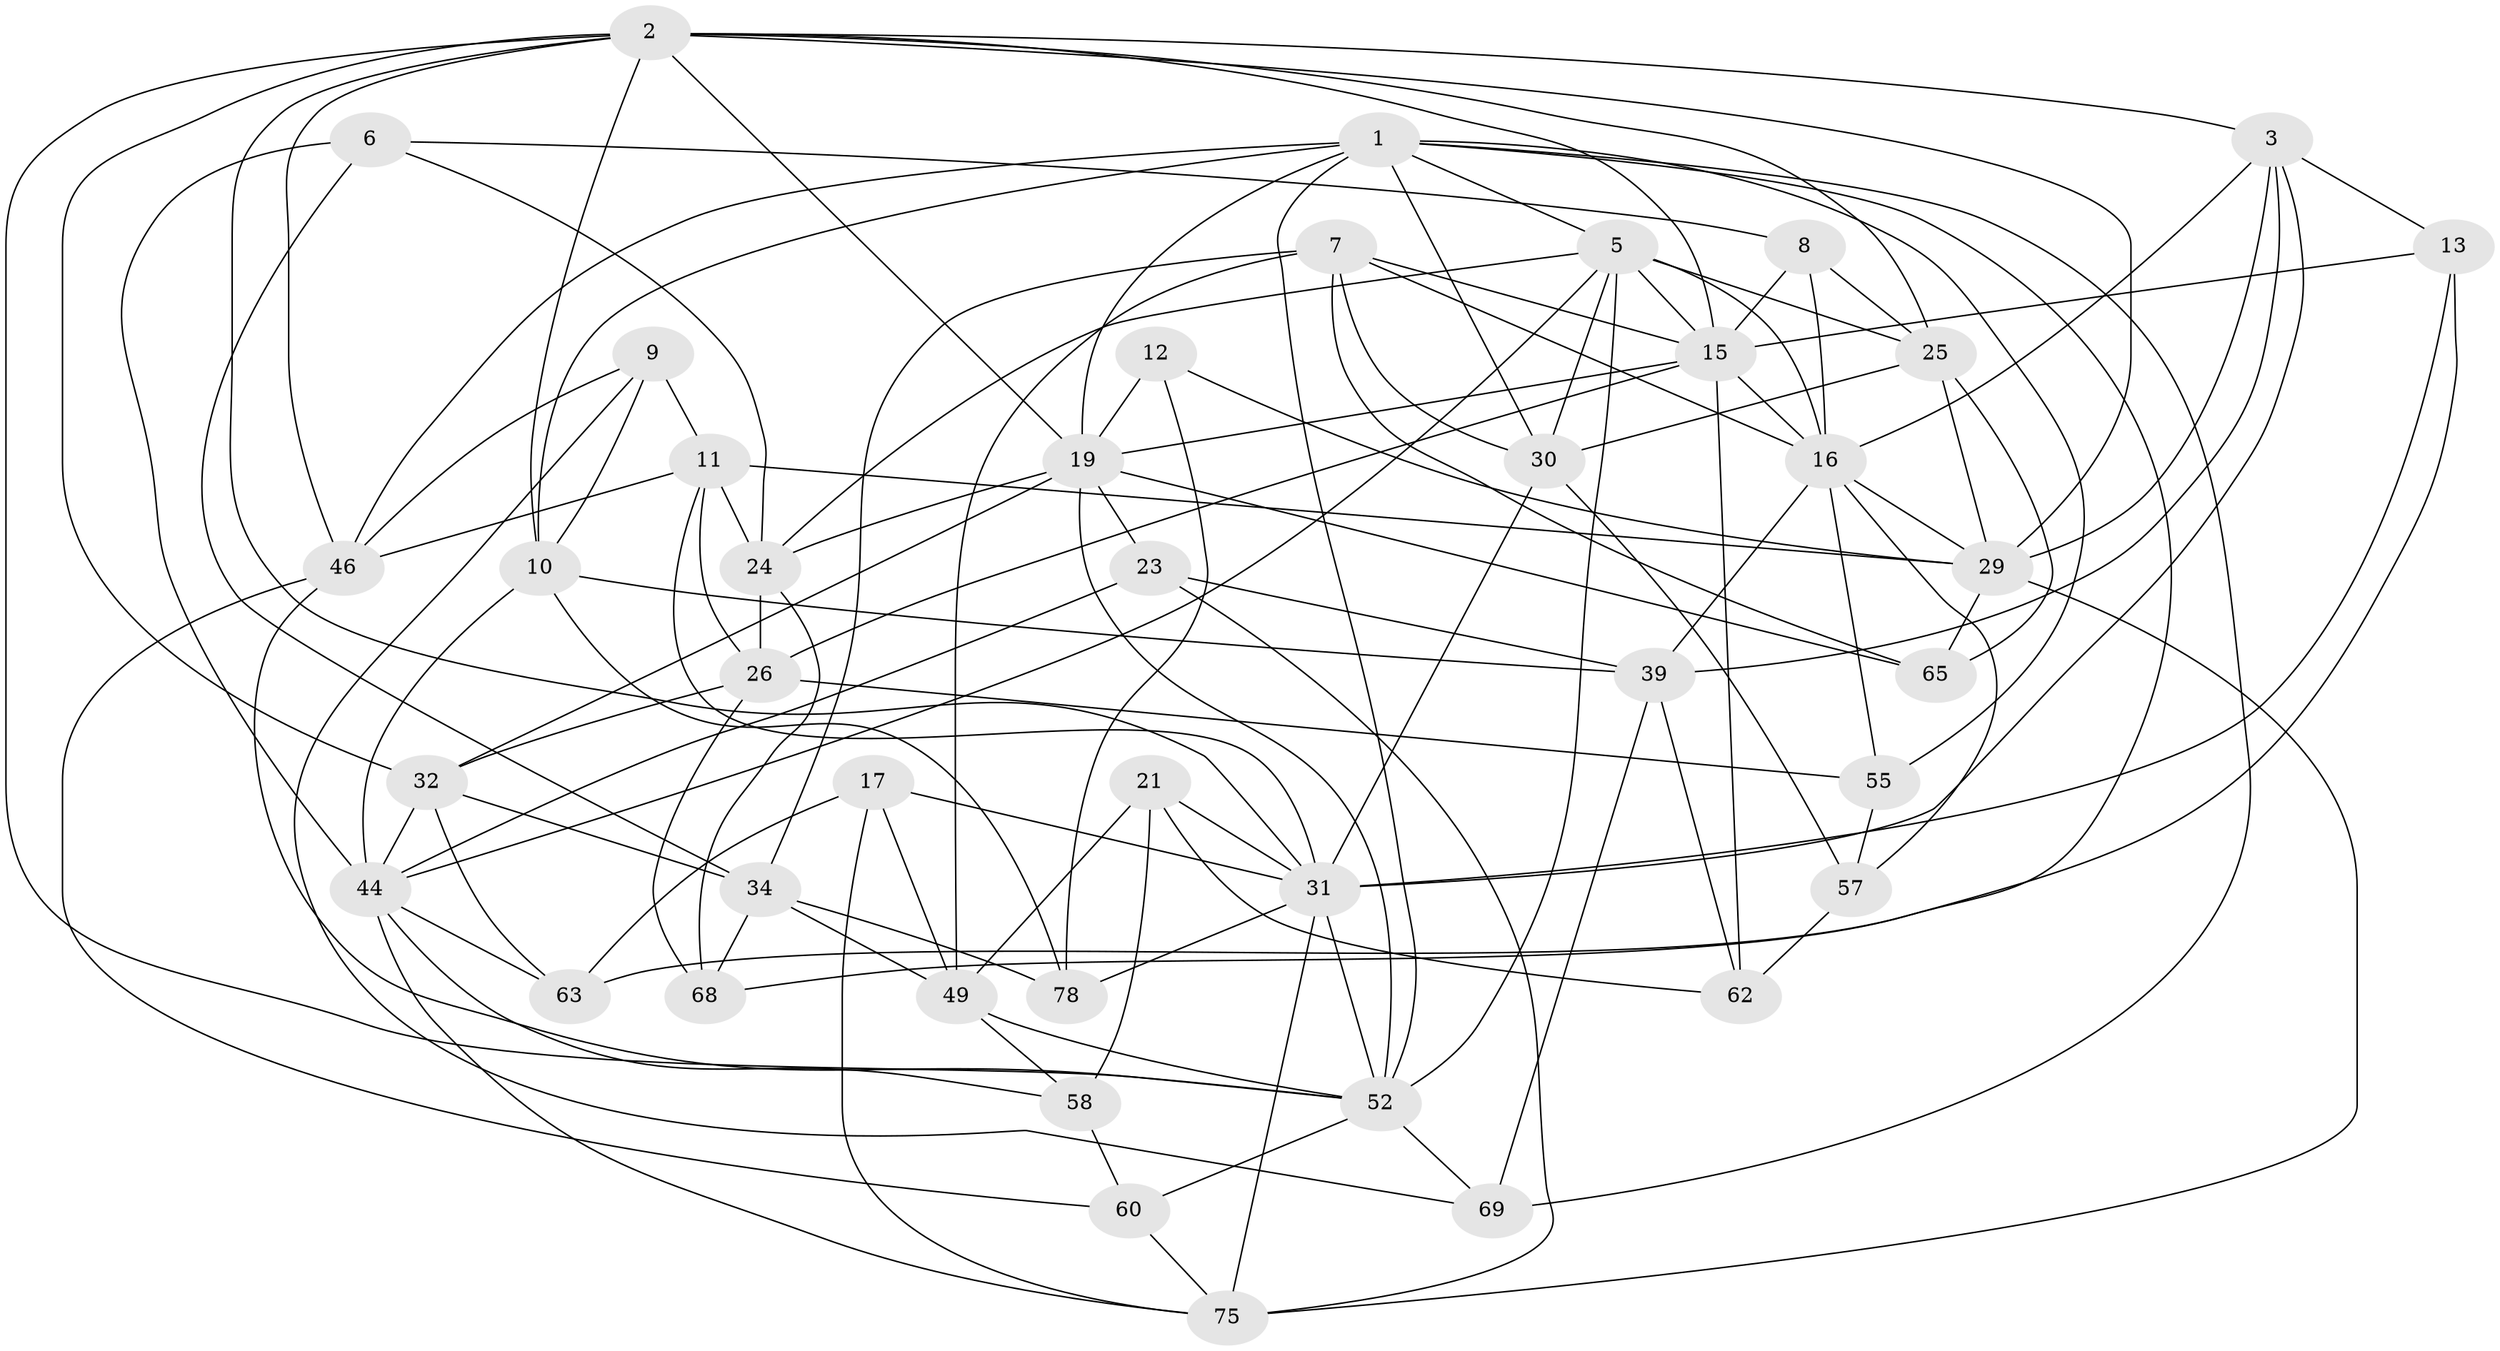 // original degree distribution, {4: 1.0}
// Generated by graph-tools (version 1.1) at 2025/21/03/04/25 18:21:01]
// undirected, 42 vertices, 122 edges
graph export_dot {
graph [start="1"]
  node [color=gray90,style=filled];
  1 [super="+66+4"];
  2 [super="+77+14+28"];
  3 [super="+73"];
  5 [super="+18+43"];
  6;
  7 [super="+71"];
  8;
  9;
  10 [super="+51"];
  11 [super="+54"];
  12;
  13;
  15 [super="+37+20+42"];
  16 [super="+45+81"];
  17;
  19 [super="+27"];
  21;
  23;
  24 [super="+36"];
  25 [super="+83"];
  26 [super="+47"];
  29 [super="+82+48"];
  30 [super="+56"];
  31 [super="+79+35"];
  32 [super="+53"];
  34 [super="+76"];
  39 [super="+64"];
  44 [super="+70+50"];
  46 [super="+72"];
  49 [super="+61"];
  52 [super="+59+74+67"];
  55;
  57;
  58;
  60;
  62;
  63;
  65;
  68;
  69;
  75 [super="+80"];
  78;
  1 -- 5;
  1 -- 55;
  1 -- 52 [weight=2];
  1 -- 68;
  1 -- 69;
  1 -- 30;
  1 -- 10;
  1 -- 46;
  1 -- 19;
  2 -- 52;
  2 -- 46;
  2 -- 31;
  2 -- 32;
  2 -- 29;
  2 -- 15;
  2 -- 19;
  2 -- 25;
  2 -- 3;
  2 -- 10;
  3 -- 13;
  3 -- 16;
  3 -- 31;
  3 -- 29;
  3 -- 39;
  5 -- 25;
  5 -- 16;
  5 -- 30;
  5 -- 15;
  5 -- 24;
  5 -- 44;
  5 -- 52;
  6 -- 8;
  6 -- 24;
  6 -- 34;
  6 -- 44;
  7 -- 49;
  7 -- 16;
  7 -- 15;
  7 -- 65;
  7 -- 34;
  7 -- 30;
  8 -- 15;
  8 -- 25;
  8 -- 16;
  9 -- 10;
  9 -- 69;
  9 -- 11;
  9 -- 46;
  10 -- 39;
  10 -- 44;
  10 -- 78;
  11 -- 29;
  11 -- 24;
  11 -- 46;
  11 -- 26;
  11 -- 31;
  12 -- 19 [weight=2];
  12 -- 78;
  12 -- 29;
  13 -- 63;
  13 -- 15;
  13 -- 31;
  15 -- 16 [weight=2];
  15 -- 62;
  15 -- 19;
  15 -- 26;
  16 -- 55;
  16 -- 39;
  16 -- 57;
  16 -- 29;
  17 -- 63;
  17 -- 31;
  17 -- 49;
  17 -- 75;
  19 -- 65;
  19 -- 32;
  19 -- 52;
  19 -- 23;
  19 -- 24;
  21 -- 49;
  21 -- 62;
  21 -- 58;
  21 -- 31;
  23 -- 39;
  23 -- 44;
  23 -- 75;
  24 -- 26;
  24 -- 68;
  25 -- 30;
  25 -- 65;
  25 -- 29;
  26 -- 32;
  26 -- 68;
  26 -- 55;
  29 -- 75;
  29 -- 65;
  30 -- 57;
  30 -- 31;
  31 -- 52;
  31 -- 75;
  31 -- 78;
  32 -- 34;
  32 -- 44;
  32 -- 63;
  34 -- 68;
  34 -- 49;
  34 -- 78;
  39 -- 69;
  39 -- 62;
  44 -- 58;
  44 -- 75;
  44 -- 63;
  46 -- 60;
  46 -- 52;
  49 -- 58;
  49 -- 52;
  52 -- 69;
  52 -- 60;
  55 -- 57;
  57 -- 62;
  58 -- 60;
  60 -- 75;
}

